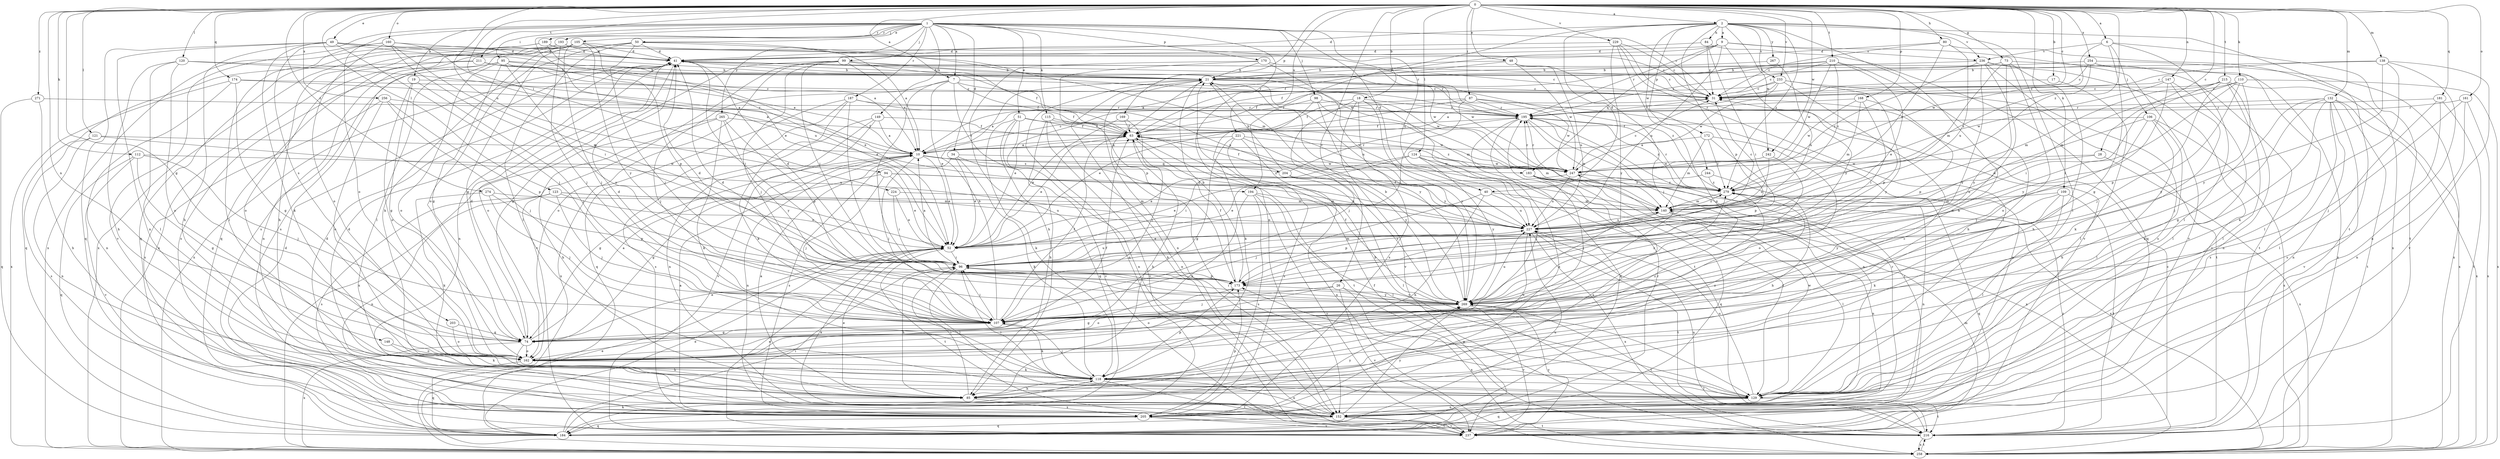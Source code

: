 strict digraph  {
0;
1;
2;
6;
7;
9;
10;
17;
18;
19;
21;
26;
28;
31;
34;
40;
41;
48;
49;
50;
51;
52;
63;
73;
74;
80;
84;
85;
87;
94;
95;
96;
98;
99;
105;
106;
107;
109;
110;
112;
115;
118;
120;
121;
123;
124;
129;
132;
138;
140;
147;
148;
149;
152;
160;
161;
162;
168;
169;
170;
172;
173;
174;
181;
183;
184;
187;
189;
193;
194;
195;
203;
204;
205;
210;
211;
215;
216;
221;
224;
227;
229;
233;
236;
237;
242;
244;
247;
254;
256;
258;
265;
267;
269;
271;
274;
279;
0 -> 2  [label=a];
0 -> 6  [label=a];
0 -> 7  [label=a];
0 -> 17  [label=b];
0 -> 18  [label=b];
0 -> 26  [label=c];
0 -> 28  [label=c];
0 -> 31  [label=c];
0 -> 48  [label=e];
0 -> 49  [label=e];
0 -> 73  [label=g];
0 -> 74  [label=g];
0 -> 80  [label=h];
0 -> 87  [label=i];
0 -> 94  [label=i];
0 -> 109  [label=k];
0 -> 110  [label=k];
0 -> 112  [label=k];
0 -> 120  [label=l];
0 -> 121  [label=l];
0 -> 123  [label=l];
0 -> 124  [label=l];
0 -> 132  [label=m];
0 -> 138  [label=m];
0 -> 147  [label=n];
0 -> 148  [label=n];
0 -> 160  [label=o];
0 -> 161  [label=o];
0 -> 168  [label=p];
0 -> 169  [label=p];
0 -> 174  [label=q];
0 -> 181  [label=q];
0 -> 210  [label=t];
0 -> 211  [label=t];
0 -> 215  [label=t];
0 -> 221  [label=u];
0 -> 224  [label=u];
0 -> 229  [label=v];
0 -> 233  [label=v];
0 -> 242  [label=w];
0 -> 254  [label=x];
0 -> 256  [label=x];
0 -> 271  [label=z];
0 -> 274  [label=z];
0 -> 279  [label=z];
1 -> 7  [label=a];
1 -> 19  [label=b];
1 -> 31  [label=c];
1 -> 34  [label=d];
1 -> 40  [label=d];
1 -> 50  [label=e];
1 -> 51  [label=e];
1 -> 52  [label=e];
1 -> 95  [label=i];
1 -> 98  [label=j];
1 -> 99  [label=j];
1 -> 105  [label=j];
1 -> 115  [label=k];
1 -> 149  [label=n];
1 -> 152  [label=n];
1 -> 162  [label=o];
1 -> 170  [label=p];
1 -> 187  [label=r];
1 -> 189  [label=r];
1 -> 193  [label=r];
1 -> 203  [label=s];
1 -> 227  [label=u];
1 -> 265  [label=y];
2 -> 9  [label=a];
2 -> 40  [label=d];
2 -> 41  [label=d];
2 -> 84  [label=h];
2 -> 85  [label=h];
2 -> 129  [label=l];
2 -> 172  [label=p];
2 -> 173  [label=p];
2 -> 194  [label=r];
2 -> 216  [label=t];
2 -> 233  [label=v];
2 -> 236  [label=v];
2 -> 242  [label=w];
2 -> 244  [label=w];
2 -> 267  [label=y];
2 -> 279  [label=z];
6 -> 74  [label=g];
6 -> 106  [label=j];
6 -> 129  [label=l];
6 -> 216  [label=t];
6 -> 236  [label=v];
6 -> 247  [label=w];
7 -> 31  [label=c];
7 -> 52  [label=e];
7 -> 63  [label=f];
7 -> 96  [label=i];
7 -> 107  [label=j];
7 -> 194  [label=r];
7 -> 247  [label=w];
9 -> 41  [label=d];
9 -> 63  [label=f];
9 -> 183  [label=q];
9 -> 195  [label=r];
9 -> 227  [label=u];
9 -> 236  [label=v];
9 -> 237  [label=v];
9 -> 269  [label=y];
10 -> 31  [label=c];
10 -> 52  [label=e];
10 -> 74  [label=g];
10 -> 107  [label=j];
10 -> 152  [label=n];
10 -> 183  [label=q];
10 -> 204  [label=s];
10 -> 247  [label=w];
17 -> 31  [label=c];
17 -> 129  [label=l];
18 -> 10  [label=a];
18 -> 107  [label=j];
18 -> 195  [label=r];
18 -> 205  [label=s];
18 -> 216  [label=t];
18 -> 237  [label=v];
18 -> 269  [label=y];
19 -> 31  [label=c];
19 -> 74  [label=g];
19 -> 107  [label=j];
19 -> 162  [label=o];
21 -> 31  [label=c];
21 -> 41  [label=d];
21 -> 129  [label=l];
21 -> 152  [label=n];
21 -> 184  [label=q];
21 -> 227  [label=u];
21 -> 269  [label=y];
21 -> 279  [label=z];
26 -> 107  [label=j];
26 -> 162  [label=o];
26 -> 237  [label=v];
26 -> 258  [label=x];
26 -> 269  [label=y];
28 -> 227  [label=u];
28 -> 247  [label=w];
28 -> 258  [label=x];
31 -> 195  [label=r];
34 -> 52  [label=e];
34 -> 118  [label=k];
34 -> 205  [label=s];
34 -> 247  [label=w];
34 -> 279  [label=z];
40 -> 85  [label=h];
40 -> 107  [label=j];
40 -> 140  [label=m];
40 -> 227  [label=u];
41 -> 21  [label=b];
41 -> 31  [label=c];
41 -> 96  [label=i];
41 -> 152  [label=n];
41 -> 162  [label=o];
41 -> 195  [label=r];
41 -> 247  [label=w];
41 -> 258  [label=x];
48 -> 10  [label=a];
48 -> 21  [label=b];
48 -> 107  [label=j];
48 -> 227  [label=u];
48 -> 247  [label=w];
49 -> 10  [label=a];
49 -> 21  [label=b];
49 -> 41  [label=d];
49 -> 85  [label=h];
49 -> 107  [label=j];
49 -> 118  [label=k];
49 -> 152  [label=n];
49 -> 184  [label=q];
50 -> 10  [label=a];
50 -> 41  [label=d];
50 -> 74  [label=g];
50 -> 107  [label=j];
50 -> 129  [label=l];
50 -> 140  [label=m];
50 -> 205  [label=s];
51 -> 63  [label=f];
51 -> 118  [label=k];
51 -> 152  [label=n];
51 -> 184  [label=q];
51 -> 237  [label=v];
51 -> 279  [label=z];
52 -> 96  [label=i];
52 -> 216  [label=t];
63 -> 10  [label=a];
63 -> 52  [label=e];
63 -> 85  [label=h];
63 -> 216  [label=t];
73 -> 21  [label=b];
73 -> 31  [label=c];
73 -> 85  [label=h];
73 -> 140  [label=m];
73 -> 162  [label=o];
73 -> 258  [label=x];
73 -> 269  [label=y];
74 -> 10  [label=a];
74 -> 41  [label=d];
74 -> 52  [label=e];
74 -> 85  [label=h];
74 -> 162  [label=o];
74 -> 258  [label=x];
80 -> 31  [label=c];
80 -> 41  [label=d];
80 -> 227  [label=u];
80 -> 258  [label=x];
80 -> 279  [label=z];
84 -> 31  [label=c];
84 -> 41  [label=d];
84 -> 96  [label=i];
84 -> 184  [label=q];
85 -> 10  [label=a];
85 -> 41  [label=d];
85 -> 52  [label=e];
85 -> 96  [label=i];
85 -> 205  [label=s];
87 -> 52  [label=e];
87 -> 63  [label=f];
87 -> 96  [label=i];
87 -> 152  [label=n];
87 -> 195  [label=r];
87 -> 247  [label=w];
94 -> 52  [label=e];
94 -> 74  [label=g];
94 -> 107  [label=j];
94 -> 227  [label=u];
94 -> 279  [label=z];
95 -> 21  [label=b];
95 -> 52  [label=e];
95 -> 63  [label=f];
95 -> 74  [label=g];
95 -> 152  [label=n];
95 -> 162  [label=o];
95 -> 205  [label=s];
95 -> 269  [label=y];
96 -> 10  [label=a];
96 -> 41  [label=d];
96 -> 85  [label=h];
96 -> 129  [label=l];
96 -> 140  [label=m];
96 -> 173  [label=p];
96 -> 227  [label=u];
98 -> 52  [label=e];
98 -> 118  [label=k];
98 -> 140  [label=m];
98 -> 195  [label=r];
98 -> 269  [label=y];
99 -> 10  [label=a];
99 -> 21  [label=b];
99 -> 74  [label=g];
99 -> 96  [label=i];
99 -> 107  [label=j];
99 -> 162  [label=o];
99 -> 227  [label=u];
99 -> 237  [label=v];
99 -> 247  [label=w];
105 -> 41  [label=d];
105 -> 107  [label=j];
105 -> 118  [label=k];
105 -> 129  [label=l];
105 -> 162  [label=o];
105 -> 173  [label=p];
105 -> 184  [label=q];
105 -> 205  [label=s];
105 -> 247  [label=w];
105 -> 258  [label=x];
105 -> 269  [label=y];
106 -> 63  [label=f];
106 -> 85  [label=h];
106 -> 107  [label=j];
106 -> 129  [label=l];
106 -> 227  [label=u];
106 -> 258  [label=x];
107 -> 21  [label=b];
107 -> 41  [label=d];
107 -> 63  [label=f];
107 -> 74  [label=g];
107 -> 96  [label=i];
107 -> 118  [label=k];
109 -> 118  [label=k];
109 -> 129  [label=l];
109 -> 140  [label=m];
109 -> 216  [label=t];
109 -> 269  [label=y];
110 -> 31  [label=c];
110 -> 96  [label=i];
110 -> 140  [label=m];
110 -> 173  [label=p];
110 -> 258  [label=x];
110 -> 269  [label=y];
112 -> 74  [label=g];
112 -> 107  [label=j];
112 -> 184  [label=q];
112 -> 237  [label=v];
112 -> 247  [label=w];
115 -> 63  [label=f];
115 -> 85  [label=h];
115 -> 152  [label=n];
115 -> 237  [label=v];
115 -> 247  [label=w];
118 -> 31  [label=c];
118 -> 85  [label=h];
118 -> 107  [label=j];
118 -> 129  [label=l];
118 -> 152  [label=n];
118 -> 173  [label=p];
118 -> 216  [label=t];
118 -> 279  [label=z];
120 -> 10  [label=a];
120 -> 21  [label=b];
120 -> 85  [label=h];
120 -> 129  [label=l];
120 -> 162  [label=o];
121 -> 10  [label=a];
121 -> 152  [label=n];
121 -> 205  [label=s];
121 -> 227  [label=u];
123 -> 52  [label=e];
123 -> 107  [label=j];
123 -> 140  [label=m];
123 -> 152  [label=n];
123 -> 205  [label=s];
123 -> 227  [label=u];
124 -> 52  [label=e];
124 -> 96  [label=i];
124 -> 107  [label=j];
124 -> 247  [label=w];
124 -> 258  [label=x];
124 -> 269  [label=y];
129 -> 96  [label=i];
129 -> 152  [label=n];
129 -> 173  [label=p];
129 -> 184  [label=q];
129 -> 216  [label=t];
129 -> 227  [label=u];
129 -> 247  [label=w];
132 -> 74  [label=g];
132 -> 107  [label=j];
132 -> 118  [label=k];
132 -> 152  [label=n];
132 -> 195  [label=r];
132 -> 205  [label=s];
132 -> 216  [label=t];
132 -> 237  [label=v];
132 -> 258  [label=x];
138 -> 21  [label=b];
138 -> 31  [label=c];
138 -> 118  [label=k];
138 -> 152  [label=n];
138 -> 237  [label=v];
138 -> 269  [label=y];
140 -> 31  [label=c];
140 -> 129  [label=l];
140 -> 152  [label=n];
140 -> 173  [label=p];
140 -> 227  [label=u];
140 -> 279  [label=z];
147 -> 31  [label=c];
147 -> 118  [label=k];
147 -> 129  [label=l];
147 -> 247  [label=w];
147 -> 269  [label=y];
148 -> 118  [label=k];
148 -> 162  [label=o];
149 -> 10  [label=a];
149 -> 63  [label=f];
149 -> 152  [label=n];
149 -> 205  [label=s];
149 -> 237  [label=v];
152 -> 52  [label=e];
152 -> 184  [label=q];
152 -> 195  [label=r];
152 -> 216  [label=t];
152 -> 237  [label=v];
152 -> 269  [label=y];
160 -> 41  [label=d];
160 -> 52  [label=e];
160 -> 96  [label=i];
160 -> 129  [label=l];
160 -> 162  [label=o];
160 -> 227  [label=u];
160 -> 237  [label=v];
161 -> 107  [label=j];
161 -> 152  [label=n];
161 -> 195  [label=r];
161 -> 258  [label=x];
162 -> 63  [label=f];
162 -> 118  [label=k];
162 -> 184  [label=q];
162 -> 279  [label=z];
168 -> 96  [label=i];
168 -> 140  [label=m];
168 -> 173  [label=p];
168 -> 195  [label=r];
168 -> 247  [label=w];
169 -> 52  [label=e];
169 -> 63  [label=f];
169 -> 107  [label=j];
170 -> 21  [label=b];
170 -> 31  [label=c];
170 -> 85  [label=h];
170 -> 173  [label=p];
170 -> 227  [label=u];
172 -> 10  [label=a];
172 -> 140  [label=m];
172 -> 162  [label=o];
172 -> 173  [label=p];
172 -> 279  [label=z];
173 -> 21  [label=b];
173 -> 41  [label=d];
173 -> 63  [label=f];
173 -> 162  [label=o];
173 -> 269  [label=y];
174 -> 10  [label=a];
174 -> 31  [label=c];
174 -> 74  [label=g];
174 -> 152  [label=n];
174 -> 258  [label=x];
181 -> 129  [label=l];
181 -> 195  [label=r];
181 -> 205  [label=s];
181 -> 216  [label=t];
183 -> 107  [label=j];
183 -> 129  [label=l];
183 -> 184  [label=q];
183 -> 195  [label=r];
183 -> 205  [label=s];
183 -> 258  [label=x];
183 -> 279  [label=z];
184 -> 41  [label=d];
184 -> 52  [label=e];
184 -> 96  [label=i];
184 -> 118  [label=k];
184 -> 195  [label=r];
184 -> 227  [label=u];
187 -> 63  [label=f];
187 -> 96  [label=i];
187 -> 118  [label=k];
187 -> 184  [label=q];
187 -> 195  [label=r];
187 -> 258  [label=x];
189 -> 31  [label=c];
189 -> 41  [label=d];
189 -> 52  [label=e];
189 -> 184  [label=q];
189 -> 258  [label=x];
193 -> 41  [label=d];
193 -> 85  [label=h];
193 -> 107  [label=j];
193 -> 195  [label=r];
193 -> 258  [label=x];
194 -> 129  [label=l];
194 -> 140  [label=m];
194 -> 162  [label=o];
194 -> 205  [label=s];
194 -> 237  [label=v];
195 -> 63  [label=f];
195 -> 140  [label=m];
195 -> 152  [label=n];
195 -> 184  [label=q];
195 -> 205  [label=s];
195 -> 279  [label=z];
203 -> 74  [label=g];
203 -> 162  [label=o];
204 -> 21  [label=b];
204 -> 63  [label=f];
204 -> 129  [label=l];
204 -> 195  [label=r];
204 -> 269  [label=y];
205 -> 10  [label=a];
205 -> 41  [label=d];
205 -> 173  [label=p];
205 -> 184  [label=q];
205 -> 216  [label=t];
205 -> 237  [label=v];
205 -> 269  [label=y];
210 -> 21  [label=b];
210 -> 52  [label=e];
210 -> 63  [label=f];
210 -> 85  [label=h];
210 -> 195  [label=r];
210 -> 247  [label=w];
210 -> 279  [label=z];
211 -> 10  [label=a];
211 -> 21  [label=b];
211 -> 162  [label=o];
211 -> 184  [label=q];
211 -> 195  [label=r];
215 -> 31  [label=c];
215 -> 96  [label=i];
215 -> 107  [label=j];
215 -> 129  [label=l];
215 -> 140  [label=m];
215 -> 152  [label=n];
215 -> 258  [label=x];
216 -> 21  [label=b];
216 -> 31  [label=c];
216 -> 63  [label=f];
216 -> 227  [label=u];
216 -> 258  [label=x];
216 -> 279  [label=z];
221 -> 10  [label=a];
221 -> 74  [label=g];
221 -> 140  [label=m];
221 -> 205  [label=s];
221 -> 258  [label=x];
221 -> 269  [label=y];
224 -> 52  [label=e];
224 -> 96  [label=i];
224 -> 140  [label=m];
227 -> 52  [label=e];
227 -> 63  [label=f];
227 -> 162  [label=o];
227 -> 216  [label=t];
227 -> 258  [label=x];
229 -> 31  [label=c];
229 -> 41  [label=d];
229 -> 129  [label=l];
229 -> 162  [label=o];
229 -> 237  [label=v];
229 -> 269  [label=y];
233 -> 10  [label=a];
233 -> 31  [label=c];
233 -> 63  [label=f];
233 -> 173  [label=p];
233 -> 216  [label=t];
233 -> 247  [label=w];
233 -> 269  [label=y];
236 -> 21  [label=b];
236 -> 162  [label=o];
236 -> 205  [label=s];
236 -> 216  [label=t];
236 -> 237  [label=v];
236 -> 269  [label=y];
236 -> 279  [label=z];
237 -> 21  [label=b];
237 -> 52  [label=e];
237 -> 140  [label=m];
237 -> 195  [label=r];
237 -> 269  [label=y];
242 -> 173  [label=p];
242 -> 227  [label=u];
242 -> 247  [label=w];
244 -> 52  [label=e];
244 -> 85  [label=h];
244 -> 279  [label=z];
247 -> 31  [label=c];
247 -> 52  [label=e];
247 -> 195  [label=r];
247 -> 227  [label=u];
247 -> 279  [label=z];
254 -> 21  [label=b];
254 -> 31  [label=c];
254 -> 129  [label=l];
254 -> 258  [label=x];
254 -> 279  [label=z];
256 -> 107  [label=j];
256 -> 162  [label=o];
256 -> 173  [label=p];
256 -> 195  [label=r];
256 -> 205  [label=s];
258 -> 52  [label=e];
258 -> 216  [label=t];
265 -> 63  [label=f];
265 -> 85  [label=h];
265 -> 118  [label=k];
265 -> 173  [label=p];
265 -> 258  [label=x];
265 -> 269  [label=y];
267 -> 21  [label=b];
267 -> 227  [label=u];
269 -> 21  [label=b];
269 -> 41  [label=d];
269 -> 63  [label=f];
269 -> 74  [label=g];
269 -> 96  [label=i];
269 -> 107  [label=j];
269 -> 216  [label=t];
269 -> 227  [label=u];
269 -> 237  [label=v];
269 -> 279  [label=z];
271 -> 85  [label=h];
271 -> 184  [label=q];
271 -> 195  [label=r];
274 -> 107  [label=j];
274 -> 118  [label=k];
274 -> 140  [label=m];
274 -> 173  [label=p];
279 -> 140  [label=m];
279 -> 152  [label=n];
279 -> 184  [label=q];
279 -> 195  [label=r];
}

